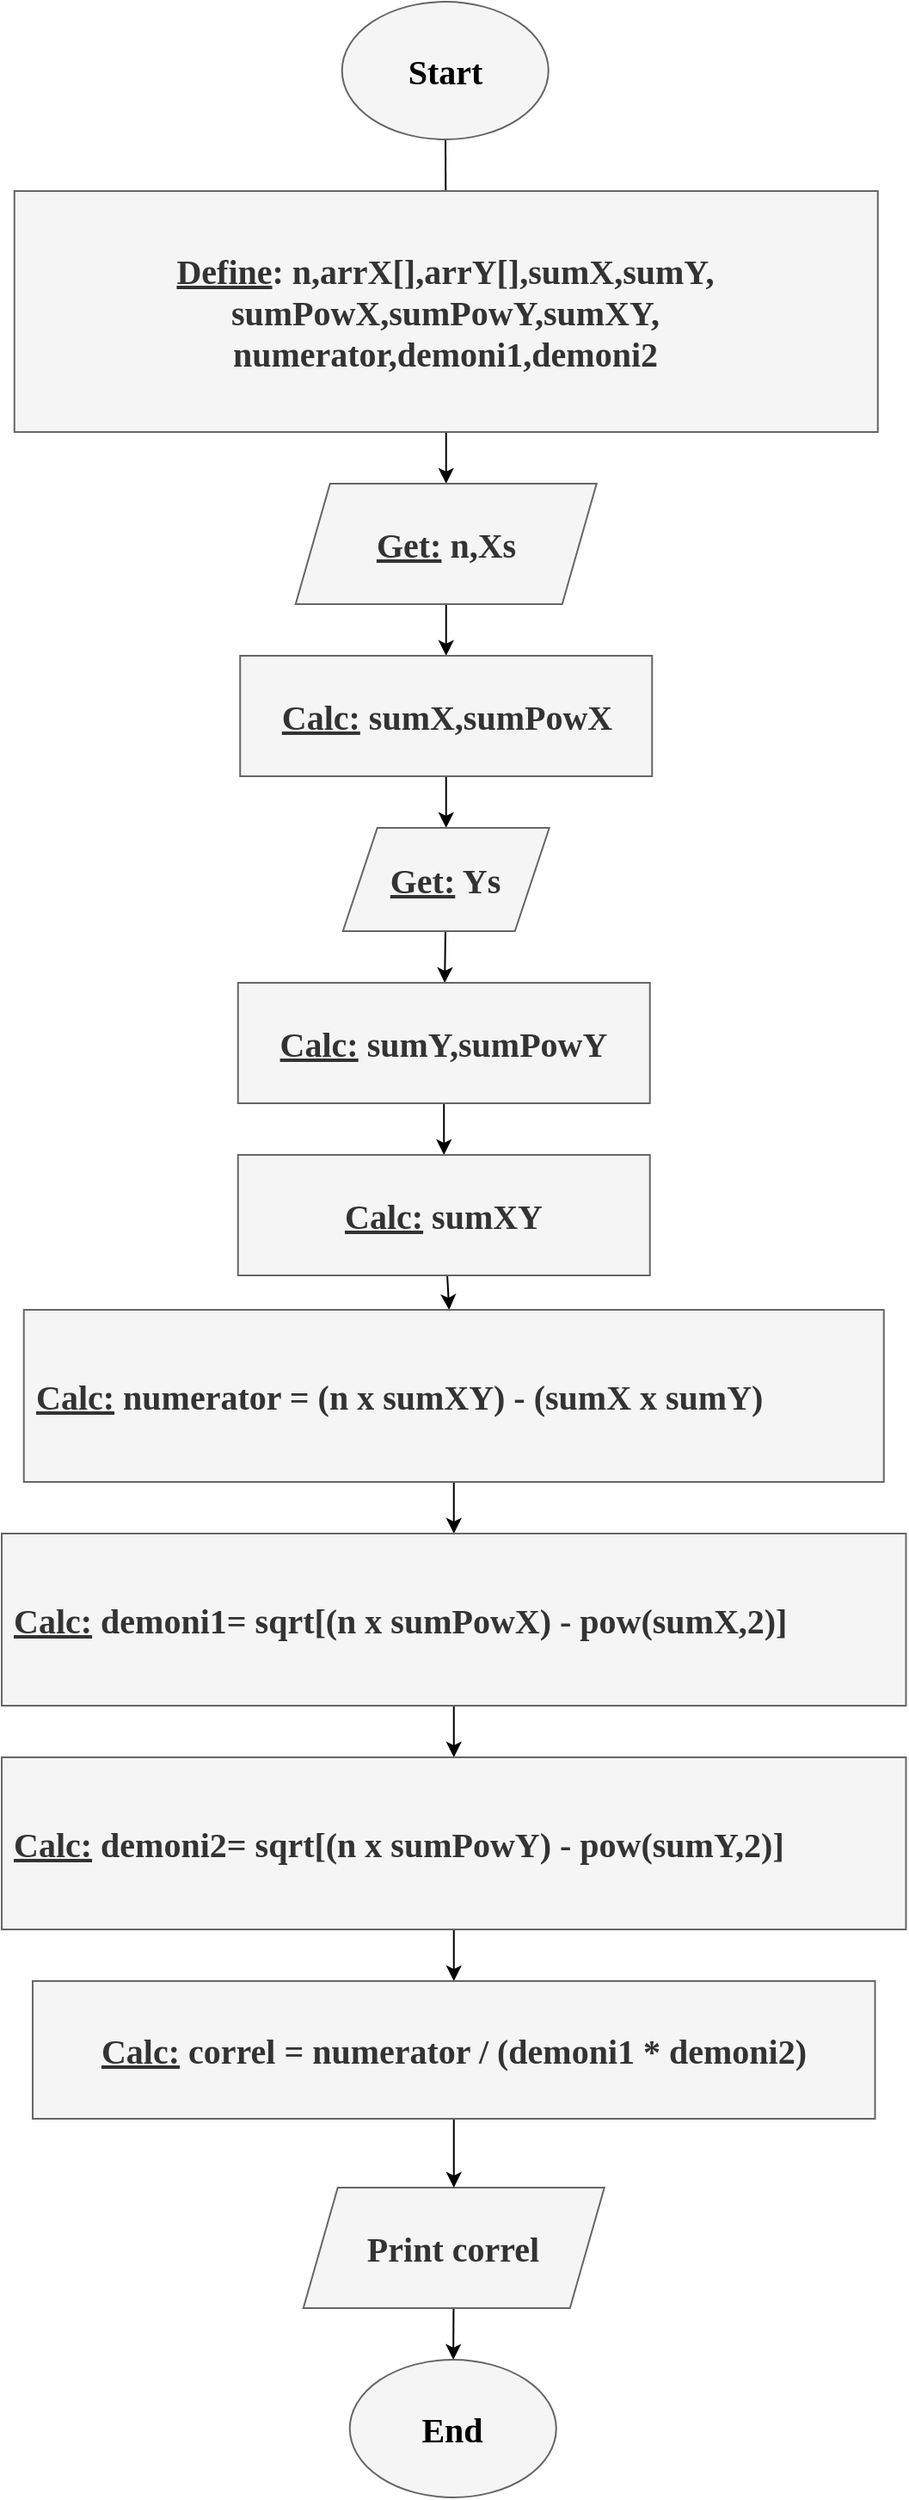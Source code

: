 <mxfile>
    <diagram id="mJtwf5pUPDsy-Glc759V" name="Page-1">
        <mxGraphModel dx="658" dy="571" grid="1" gridSize="10" guides="1" tooltips="1" connect="1" arrows="1" fold="1" page="1" pageScale="1" pageWidth="850" pageHeight="1100" math="0" shadow="0">
            <root>
                <mxCell id="0"/>
                <mxCell id="1" parent="0"/>
                <mxCell id="6" value="" style="edgeStyle=none;html=1;fontFamily=Comic Sans MS;fontSize=20;fontColor=#000000;" parent="1" source="4" target="5" edge="1">
                    <mxGeometry relative="1" as="geometry"/>
                </mxCell>
                <mxCell id="4" value="&lt;font style=&quot;font-size: 20px;&quot; color=&quot;#000000&quot;&gt;Start&lt;/font&gt;" style="ellipse;whiteSpace=wrap;html=1;labelBackgroundColor=none;labelBorderColor=none;fontFamily=Comic Sans MS;fillColor=#f5f5f5;strokeColor=#666666;fontColor=#333333;fontSize=20;fontStyle=1" parent="1" vertex="1">
                    <mxGeometry x="359.87" y="40" width="120" height="80" as="geometry"/>
                </mxCell>
                <mxCell id="15" value="" style="edgeStyle=none;html=1;" edge="1" parent="1" source="5" target="14">
                    <mxGeometry relative="1" as="geometry"/>
                </mxCell>
                <mxCell id="5" value="&lt;u&gt;Define&lt;/u&gt;: n,arrX[],arrY[],sumX,sumY,&lt;br&gt;sumPowX,sumPowY,sumXY,&lt;br&gt;numerator,demoni1,demoni2" style="shape=Rectangle;perimeter=RectanglePerimeter;whiteSpace=wrap;html=1;fixedSize=1;labelBackgroundColor=none;labelBorderColor=none;fontFamily=Comic Sans MS;fontSize=20;fontColor=#333333;fillColor=#f5f5f5;strokeColor=#666666;fontStyle=1" parent="1" vertex="1">
                    <mxGeometry x="169.37" y="150" width="502" height="140" as="geometry"/>
                </mxCell>
                <mxCell id="12" value="" style="edgeStyle=none;html=1;fontFamily=Comic Sans MS;fontSize=20;fontColor=#000000;" parent="1" source="9" target="11" edge="1">
                    <mxGeometry relative="1" as="geometry"/>
                </mxCell>
                <mxCell id="9" value="Print correl" style="shape=parallelogram;perimeter=parallelogramPerimeter;whiteSpace=wrap;html=1;fixedSize=1;labelBackgroundColor=none;labelBorderColor=none;fontFamily=Comic Sans MS;fontSize=20;fontColor=#333333;fillColor=#f5f5f5;strokeColor=#666666;fontStyle=1" parent="1" vertex="1">
                    <mxGeometry x="337.38" y="1310" width="175" height="70" as="geometry"/>
                </mxCell>
                <mxCell id="11" value="&lt;font style=&quot;font-size: 20px;&quot; color=&quot;#000000&quot;&gt;End&lt;/font&gt;" style="ellipse;whiteSpace=wrap;html=1;labelBackgroundColor=none;labelBorderColor=none;fontFamily=Comic Sans MS;fillColor=#f5f5f5;strokeColor=#666666;fontColor=#333333;fontSize=20;fontStyle=1" parent="1" vertex="1">
                    <mxGeometry x="364.38" y="1410" width="120" height="80" as="geometry"/>
                </mxCell>
                <mxCell id="17" value="" style="edgeStyle=none;html=1;" edge="1" parent="1" source="14" target="16">
                    <mxGeometry relative="1" as="geometry"/>
                </mxCell>
                <mxCell id="14" value="&lt;u&gt;Get:&lt;/u&gt; n&lt;u&gt;,&lt;/u&gt;Xs" style="shape=parallelogram;perimeter=parallelogramPerimeter;whiteSpace=wrap;html=1;fixedSize=1;labelBackgroundColor=none;labelBorderColor=none;fontFamily=Comic Sans MS;fontSize=20;fontColor=#333333;fillColor=#f5f5f5;strokeColor=#666666;fontStyle=1" vertex="1" parent="1">
                    <mxGeometry x="332.87" y="320" width="175" height="70" as="geometry"/>
                </mxCell>
                <mxCell id="19" value="" style="edgeStyle=none;html=1;" edge="1" parent="1" source="16" target="18">
                    <mxGeometry relative="1" as="geometry"/>
                </mxCell>
                <mxCell id="16" value="&lt;u&gt;Calc:&lt;/u&gt; sumX,sumPowX" style="rounded=0;whiteSpace=wrap;html=1;labelBackgroundColor=none;labelBorderColor=none;fontFamily=Comic Sans MS;fontSize=20;fontColor=#333333;fillColor=#f5f5f5;strokeColor=#666666;fontStyle=1" vertex="1" parent="1">
                    <mxGeometry x="300.62" y="420" width="239.5" height="70" as="geometry"/>
                </mxCell>
                <mxCell id="24" value="" style="edgeStyle=none;html=1;" edge="1" parent="1" source="18" target="23">
                    <mxGeometry relative="1" as="geometry"/>
                </mxCell>
                <mxCell id="18" value="&lt;u&gt;Get:&lt;/u&gt; Ys" style="shape=parallelogram;perimeter=parallelogramPerimeter;whiteSpace=wrap;html=1;fixedSize=1;fontSize=20;fontFamily=Comic Sans MS;fillColor=#f5f5f5;strokeColor=#666666;fontColor=#333333;rounded=0;labelBackgroundColor=none;labelBorderColor=none;fontStyle=1;" vertex="1" parent="1">
                    <mxGeometry x="360.37" y="520" width="120" height="60" as="geometry"/>
                </mxCell>
                <mxCell id="28" value="" style="edgeStyle=none;html=1;" edge="1" parent="1" source="23" target="27">
                    <mxGeometry relative="1" as="geometry"/>
                </mxCell>
                <mxCell id="23" value="&lt;u&gt;Calc:&lt;/u&gt; sumY,sumPowY" style="rounded=0;whiteSpace=wrap;html=1;labelBackgroundColor=none;labelBorderColor=none;fontFamily=Comic Sans MS;fontSize=20;fontColor=#333333;fillColor=#f5f5f5;strokeColor=#666666;fontStyle=1" vertex="1" parent="1">
                    <mxGeometry x="299.37" y="610" width="239.5" height="70" as="geometry"/>
                </mxCell>
                <mxCell id="31" value="" style="edgeStyle=none;html=1;" edge="1" parent="1" source="27" target="29">
                    <mxGeometry relative="1" as="geometry"/>
                </mxCell>
                <mxCell id="27" value="&lt;u&gt;Calc:&lt;/u&gt; sumXY" style="rounded=0;whiteSpace=wrap;html=1;labelBackgroundColor=none;labelBorderColor=none;fontFamily=Comic Sans MS;fontSize=20;fontColor=#333333;fillColor=#f5f5f5;strokeColor=#666666;fontStyle=1" vertex="1" parent="1">
                    <mxGeometry x="299.37" y="710" width="239.5" height="70" as="geometry"/>
                </mxCell>
                <mxCell id="34" value="" style="edgeStyle=none;html=1;" edge="1" parent="1" source="29" target="32">
                    <mxGeometry relative="1" as="geometry"/>
                </mxCell>
                <mxCell id="29" value="&amp;nbsp;&lt;u&gt;Calc:&lt;/u&gt;&amp;nbsp;numerator = (n x sumXY) - (sumX x sumY)" style="rounded=0;whiteSpace=wrap;html=1;labelBackgroundColor=none;labelBorderColor=none;fontFamily=Comic Sans MS;fontSize=20;fontColor=#333333;fillColor=#f5f5f5;strokeColor=#666666;fontStyle=1;align=left;" vertex="1" parent="1">
                    <mxGeometry x="174.87" y="800" width="500" height="100" as="geometry"/>
                </mxCell>
                <mxCell id="35" value="" style="edgeStyle=none;html=1;" edge="1" parent="1" source="32" target="33">
                    <mxGeometry relative="1" as="geometry"/>
                </mxCell>
                <mxCell id="32" value="&amp;nbsp;&lt;u&gt;Calc:&lt;/u&gt;&amp;nbsp;demoni1= sqrt[(n x sumPowX) - pow(sumX,2)]" style="rounded=0;whiteSpace=wrap;html=1;labelBackgroundColor=none;labelBorderColor=none;fontFamily=Comic Sans MS;fontSize=20;fontColor=#333333;fillColor=#f5f5f5;strokeColor=#666666;fontStyle=1;align=left;" vertex="1" parent="1">
                    <mxGeometry x="162" y="930" width="525.75" height="100" as="geometry"/>
                </mxCell>
                <mxCell id="37" value="" style="edgeStyle=none;html=1;" edge="1" parent="1" source="33" target="36">
                    <mxGeometry relative="1" as="geometry"/>
                </mxCell>
                <mxCell id="33" value="&amp;nbsp;&lt;u&gt;Calc:&lt;/u&gt;&amp;nbsp;demoni2= sqrt[(n x sumPowY) - pow(sumY,2)]" style="rounded=0;whiteSpace=wrap;html=1;labelBackgroundColor=none;labelBorderColor=none;fontFamily=Comic Sans MS;fontSize=20;fontColor=#333333;fillColor=#f5f5f5;strokeColor=#666666;fontStyle=1;align=left;" vertex="1" parent="1">
                    <mxGeometry x="162" y="1060" width="525.75" height="100" as="geometry"/>
                </mxCell>
                <mxCell id="38" value="" style="edgeStyle=none;html=1;" edge="1" parent="1" source="36" target="9">
                    <mxGeometry relative="1" as="geometry"/>
                </mxCell>
                <mxCell id="36" value="&lt;u&gt;Calc:&lt;/u&gt;&amp;nbsp;correl = numerator / (demoni1 * demoni2)" style="rounded=0;whiteSpace=wrap;html=1;labelBackgroundColor=none;labelBorderColor=none;fontFamily=Comic Sans MS;fontSize=20;fontColor=#333333;fillColor=#f5f5f5;strokeColor=#666666;fontStyle=1" vertex="1" parent="1">
                    <mxGeometry x="180" y="1190" width="489.75" height="80" as="geometry"/>
                </mxCell>
            </root>
        </mxGraphModel>
    </diagram>
</mxfile>